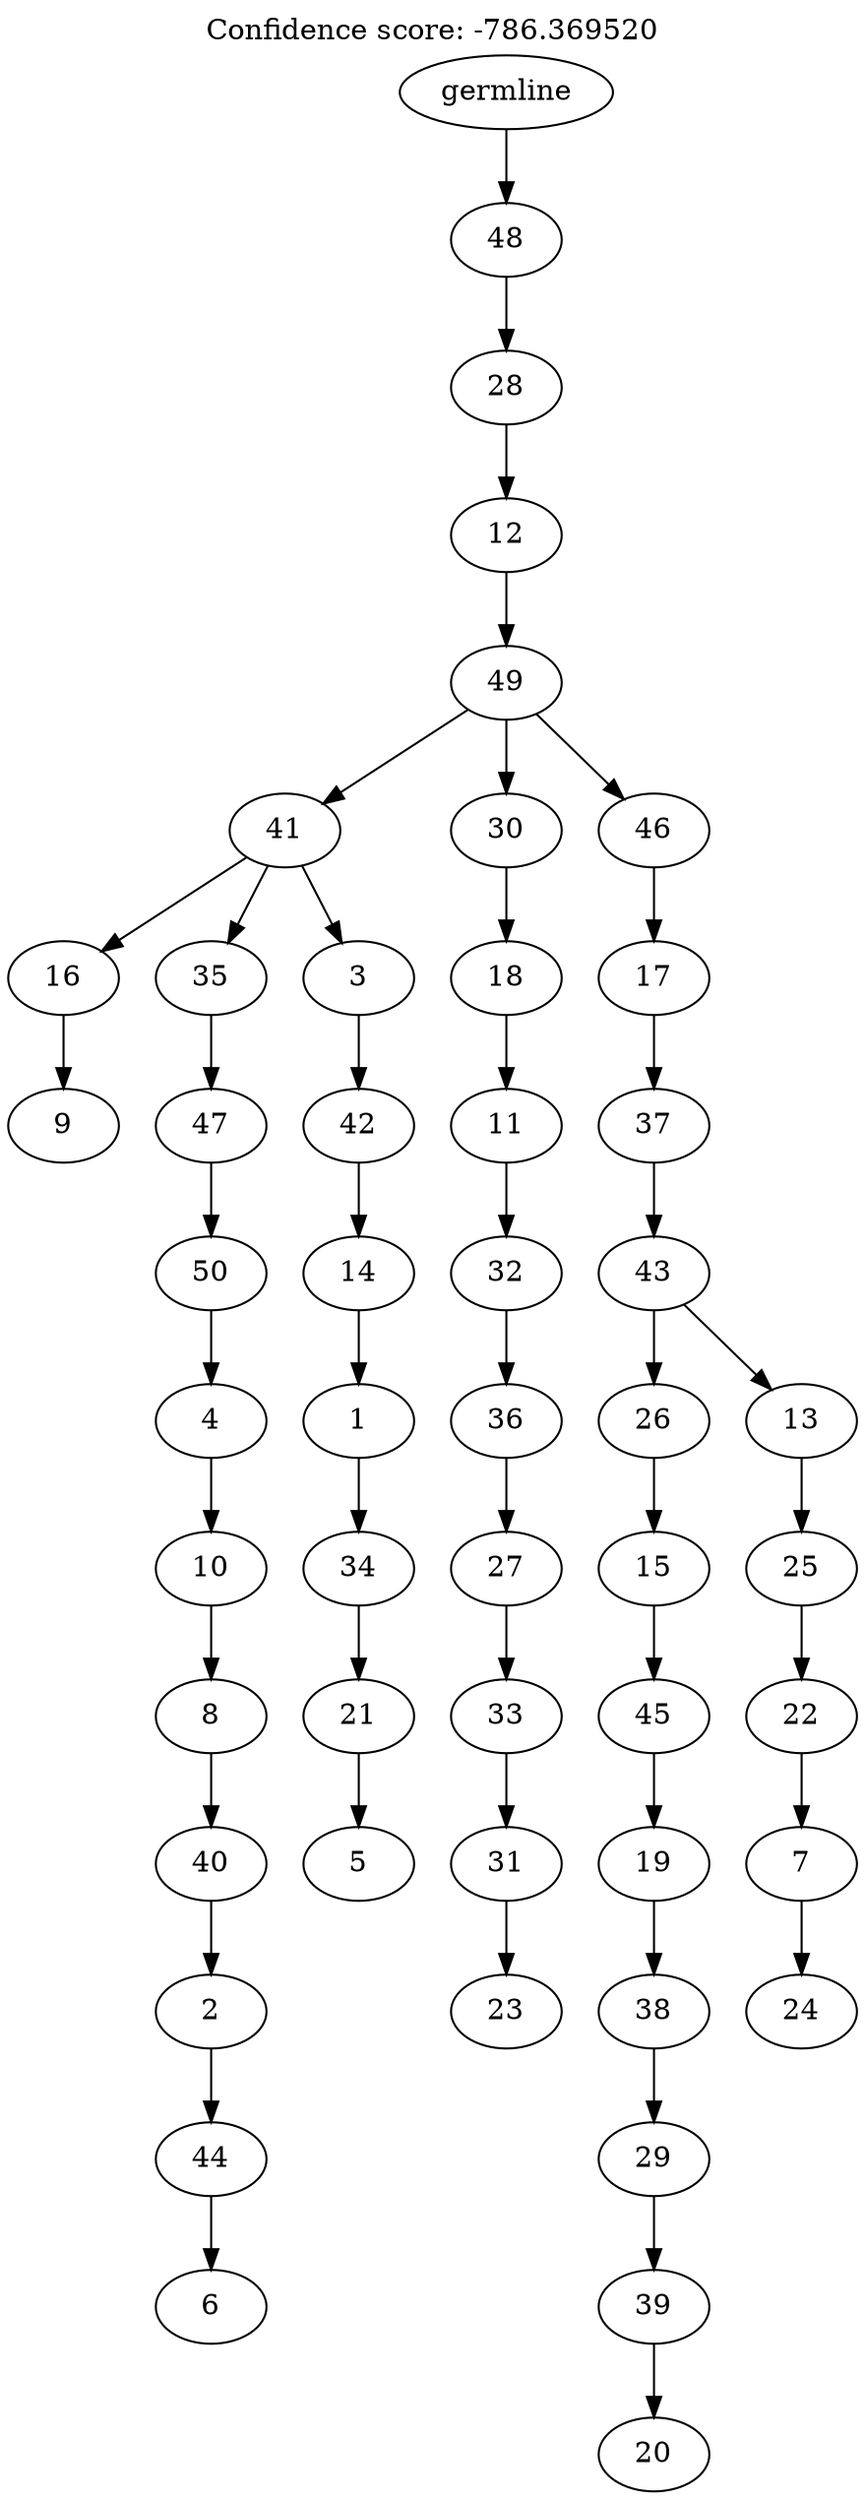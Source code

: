 digraph g {
	"49" -> "50";
	"50" [label="9"];
	"47" -> "48";
	"48" [label="6"];
	"46" -> "47";
	"47" [label="44"];
	"45" -> "46";
	"46" [label="2"];
	"44" -> "45";
	"45" [label="40"];
	"43" -> "44";
	"44" [label="8"];
	"42" -> "43";
	"43" [label="10"];
	"41" -> "42";
	"42" [label="4"];
	"40" -> "41";
	"41" [label="50"];
	"39" -> "40";
	"40" [label="47"];
	"37" -> "38";
	"38" [label="5"];
	"36" -> "37";
	"37" [label="21"];
	"35" -> "36";
	"36" [label="34"];
	"34" -> "35";
	"35" [label="1"];
	"33" -> "34";
	"34" [label="14"];
	"32" -> "33";
	"33" [label="42"];
	"31" -> "32";
	"32" [label="3"];
	"31" -> "39";
	"39" [label="35"];
	"31" -> "49";
	"49" [label="16"];
	"29" -> "30";
	"30" [label="23"];
	"28" -> "29";
	"29" [label="31"];
	"27" -> "28";
	"28" [label="33"];
	"26" -> "27";
	"27" [label="27"];
	"25" -> "26";
	"26" [label="36"];
	"24" -> "25";
	"25" [label="32"];
	"23" -> "24";
	"24" [label="11"];
	"22" -> "23";
	"23" [label="18"];
	"20" -> "21";
	"21" [label="20"];
	"19" -> "20";
	"20" [label="39"];
	"18" -> "19";
	"19" [label="29"];
	"17" -> "18";
	"18" [label="38"];
	"16" -> "17";
	"17" [label="19"];
	"15" -> "16";
	"16" [label="45"];
	"14" -> "15";
	"15" [label="15"];
	"12" -> "13";
	"13" [label="24"];
	"11" -> "12";
	"12" [label="7"];
	"10" -> "11";
	"11" [label="22"];
	"9" -> "10";
	"10" [label="25"];
	"8" -> "9";
	"9" [label="13"];
	"8" -> "14";
	"14" [label="26"];
	"7" -> "8";
	"8" [label="43"];
	"6" -> "7";
	"7" [label="37"];
	"5" -> "6";
	"6" [label="17"];
	"4" -> "5";
	"5" [label="46"];
	"4" -> "22";
	"22" [label="30"];
	"4" -> "31";
	"31" [label="41"];
	"3" -> "4";
	"4" [label="49"];
	"2" -> "3";
	"3" [label="12"];
	"1" -> "2";
	"2" [label="28"];
	"0" -> "1";
	"1" [label="48"];
	"0" [label="germline"];
	labelloc="t";
	label="Confidence score: -786.369520";
}
